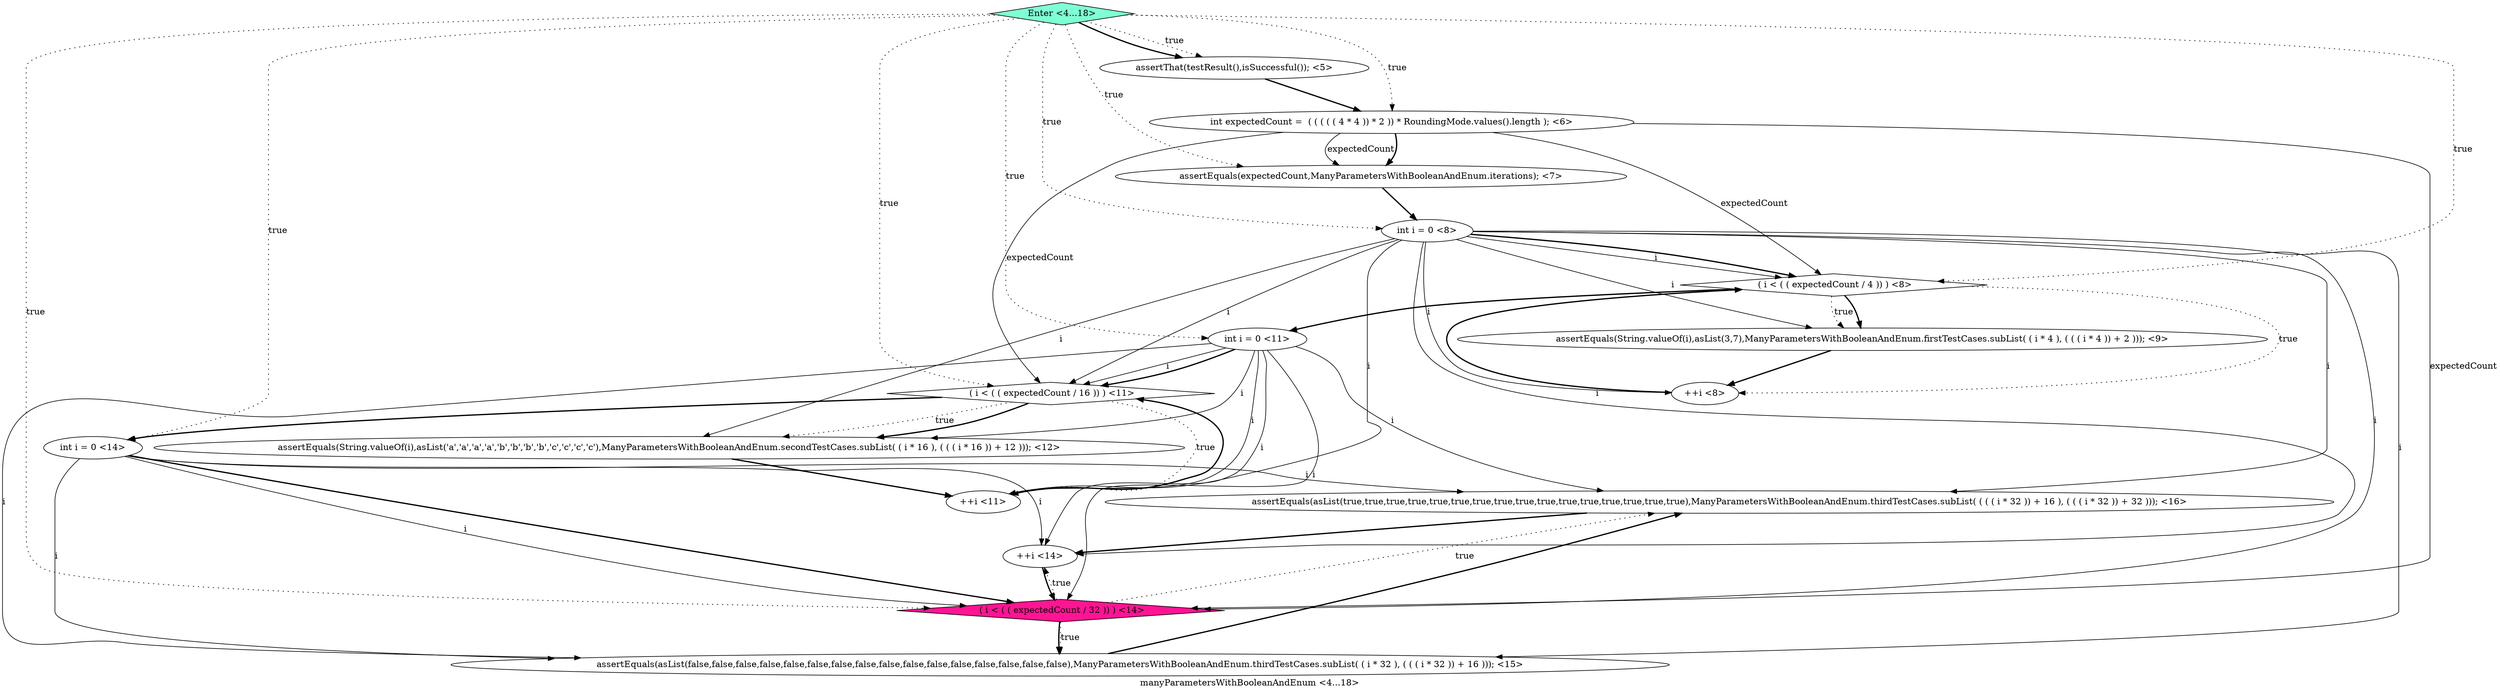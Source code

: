 digraph PDG {
label = "manyParametersWithBooleanAndEnum <4...18>";
0.4 [style = filled, label = " ( i < ( ( expectedCount / 4 )) ) <8>", fillcolor = white, shape = diamond];
0.8 [style = filled, label = " ( i < ( ( expectedCount / 16 )) ) <11>", fillcolor = white, shape = diamond];
0.15 [style = filled, label = "assertEquals(asList(true,true,true,true,true,true,true,true,true,true,true,true,true,true,true,true),ManyParametersWithBooleanAndEnum.thirdTestCases.subList( ( ( ( i * 32 )) + 16 ), ( ( ( i * 32 )) + 32 ))); <16>", fillcolor = white, shape = ellipse];
0.7 [style = filled, label = "int i = 0 <11>", fillcolor = white, shape = ellipse];
0.12 [style = filled, label = " ( i < ( ( expectedCount / 32 )) ) <14>", fillcolor = deeppink, shape = diamond];
0.2 [style = filled, label = "assertEquals(expectedCount,ManyParametersWithBooleanAndEnum.iterations); <7>", fillcolor = white, shape = ellipse];
0.16 [style = filled, label = "Enter <4...18>", fillcolor = aquamarine, shape = diamond];
0.0 [style = filled, label = "assertThat(testResult(),isSuccessful()); <5>", fillcolor = white, shape = ellipse];
0.9 [style = filled, label = "++i <11>", fillcolor = white, shape = ellipse];
0.14 [style = filled, label = "assertEquals(asList(false,false,false,false,false,false,false,false,false,false,false,false,false,false,false,false),ManyParametersWithBooleanAndEnum.thirdTestCases.subList( ( i * 32 ), ( ( ( i * 32 )) + 16 ))); <15>", fillcolor = white, shape = ellipse];
0.6 [style = filled, label = "assertEquals(String.valueOf(i),asList(3,7),ManyParametersWithBooleanAndEnum.firstTestCases.subList( ( i * 4 ), ( ( ( i * 4 )) + 2 ))); <9>", fillcolor = white, shape = ellipse];
0.1 [style = filled, label = "int expectedCount =  ( ( ( ( ( 4 * 4 )) * 2 )) * RoundingMode.values().length ); <6>", fillcolor = white, shape = ellipse];
0.3 [style = filled, label = "int i = 0 <8>", fillcolor = white, shape = ellipse];
0.13 [style = filled, label = "++i <14>", fillcolor = white, shape = ellipse];
0.10 [style = filled, label = "assertEquals(String.valueOf(i),asList('a','a','a','a','b','b','b','b','c','c','c','c'),ManyParametersWithBooleanAndEnum.secondTestCases.subList( ( i * 16 ), ( ( ( i * 16 )) + 12 ))); <12>", fillcolor = white, shape = ellipse];
0.11 [style = filled, label = "int i = 0 <14>", fillcolor = white, shape = ellipse];
0.5 [style = filled, label = "++i <8>", fillcolor = white, shape = ellipse];
0.0 -> 0.1 [style = bold, label=""];
0.1 -> 0.2 [style = solid, label="expectedCount"];
0.1 -> 0.2 [style = bold, label=""];
0.1 -> 0.4 [style = solid, label="expectedCount"];
0.1 -> 0.8 [style = solid, label="expectedCount"];
0.1 -> 0.12 [style = solid, label="expectedCount"];
0.2 -> 0.3 [style = bold, label=""];
0.3 -> 0.4 [style = solid, label="i"];
0.3 -> 0.4 [style = bold, label=""];
0.3 -> 0.5 [style = solid, label="i"];
0.3 -> 0.6 [style = solid, label="i"];
0.3 -> 0.8 [style = solid, label="i"];
0.3 -> 0.9 [style = solid, label="i"];
0.3 -> 0.10 [style = solid, label="i"];
0.3 -> 0.12 [style = solid, label="i"];
0.3 -> 0.13 [style = solid, label="i"];
0.3 -> 0.14 [style = solid, label="i"];
0.3 -> 0.15 [style = solid, label="i"];
0.4 -> 0.5 [style = dotted, label="true"];
0.4 -> 0.6 [style = dotted, label="true"];
0.4 -> 0.6 [style = bold, label=""];
0.4 -> 0.7 [style = bold, label=""];
0.5 -> 0.4 [style = bold, label=""];
0.6 -> 0.5 [style = bold, label=""];
0.7 -> 0.8 [style = solid, label="i"];
0.7 -> 0.8 [style = bold, label=""];
0.7 -> 0.9 [style = solid, label="i"];
0.7 -> 0.10 [style = solid, label="i"];
0.7 -> 0.12 [style = solid, label="i"];
0.7 -> 0.13 [style = solid, label="i"];
0.7 -> 0.14 [style = solid, label="i"];
0.7 -> 0.15 [style = solid, label="i"];
0.8 -> 0.9 [style = dotted, label="true"];
0.8 -> 0.10 [style = dotted, label="true"];
0.8 -> 0.10 [style = bold, label=""];
0.8 -> 0.11 [style = bold, label=""];
0.9 -> 0.8 [style = bold, label=""];
0.10 -> 0.9 [style = bold, label=""];
0.11 -> 0.12 [style = solid, label="i"];
0.11 -> 0.12 [style = bold, label=""];
0.11 -> 0.13 [style = solid, label="i"];
0.11 -> 0.14 [style = solid, label="i"];
0.11 -> 0.15 [style = solid, label="i"];
0.12 -> 0.13 [style = dotted, label="true"];
0.12 -> 0.14 [style = dotted, label="true"];
0.12 -> 0.14 [style = bold, label=""];
0.12 -> 0.15 [style = dotted, label="true"];
0.13 -> 0.12 [style = bold, label=""];
0.14 -> 0.15 [style = bold, label=""];
0.15 -> 0.13 [style = bold, label=""];
0.16 -> 0.0 [style = dotted, label="true"];
0.16 -> 0.0 [style = bold, label=""];
0.16 -> 0.1 [style = dotted, label="true"];
0.16 -> 0.2 [style = dotted, label="true"];
0.16 -> 0.3 [style = dotted, label="true"];
0.16 -> 0.4 [style = dotted, label="true"];
0.16 -> 0.7 [style = dotted, label="true"];
0.16 -> 0.8 [style = dotted, label="true"];
0.16 -> 0.11 [style = dotted, label="true"];
0.16 -> 0.12 [style = dotted, label="true"];
}

